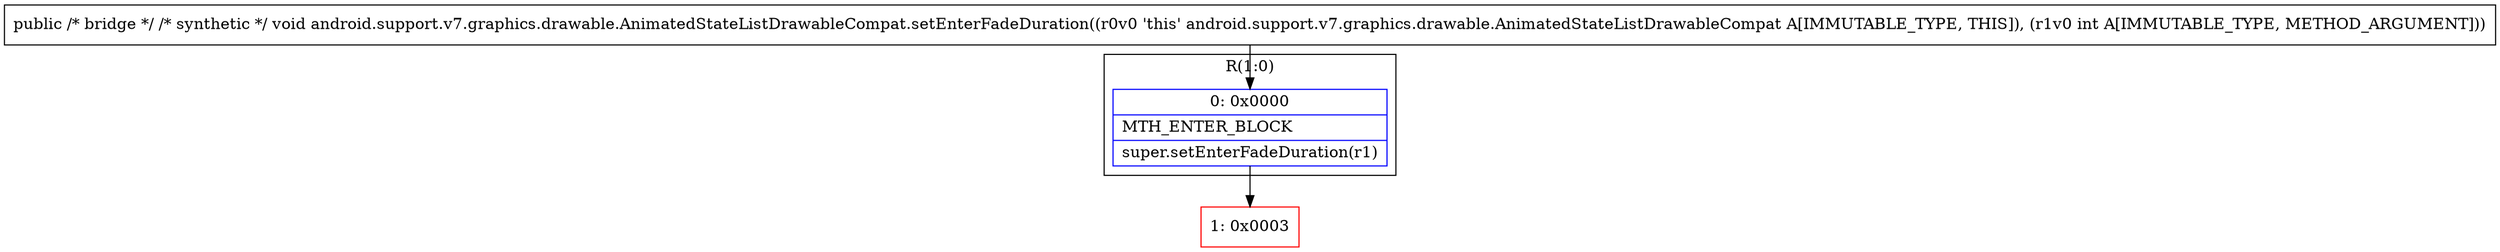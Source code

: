digraph "CFG forandroid.support.v7.graphics.drawable.AnimatedStateListDrawableCompat.setEnterFadeDuration(I)V" {
subgraph cluster_Region_1331791380 {
label = "R(1:0)";
node [shape=record,color=blue];
Node_0 [shape=record,label="{0\:\ 0x0000|MTH_ENTER_BLOCK\l|super.setEnterFadeDuration(r1)\l}"];
}
Node_1 [shape=record,color=red,label="{1\:\ 0x0003}"];
MethodNode[shape=record,label="{public \/* bridge *\/ \/* synthetic *\/ void android.support.v7.graphics.drawable.AnimatedStateListDrawableCompat.setEnterFadeDuration((r0v0 'this' android.support.v7.graphics.drawable.AnimatedStateListDrawableCompat A[IMMUTABLE_TYPE, THIS]), (r1v0 int A[IMMUTABLE_TYPE, METHOD_ARGUMENT])) }"];
MethodNode -> Node_0;
Node_0 -> Node_1;
}

